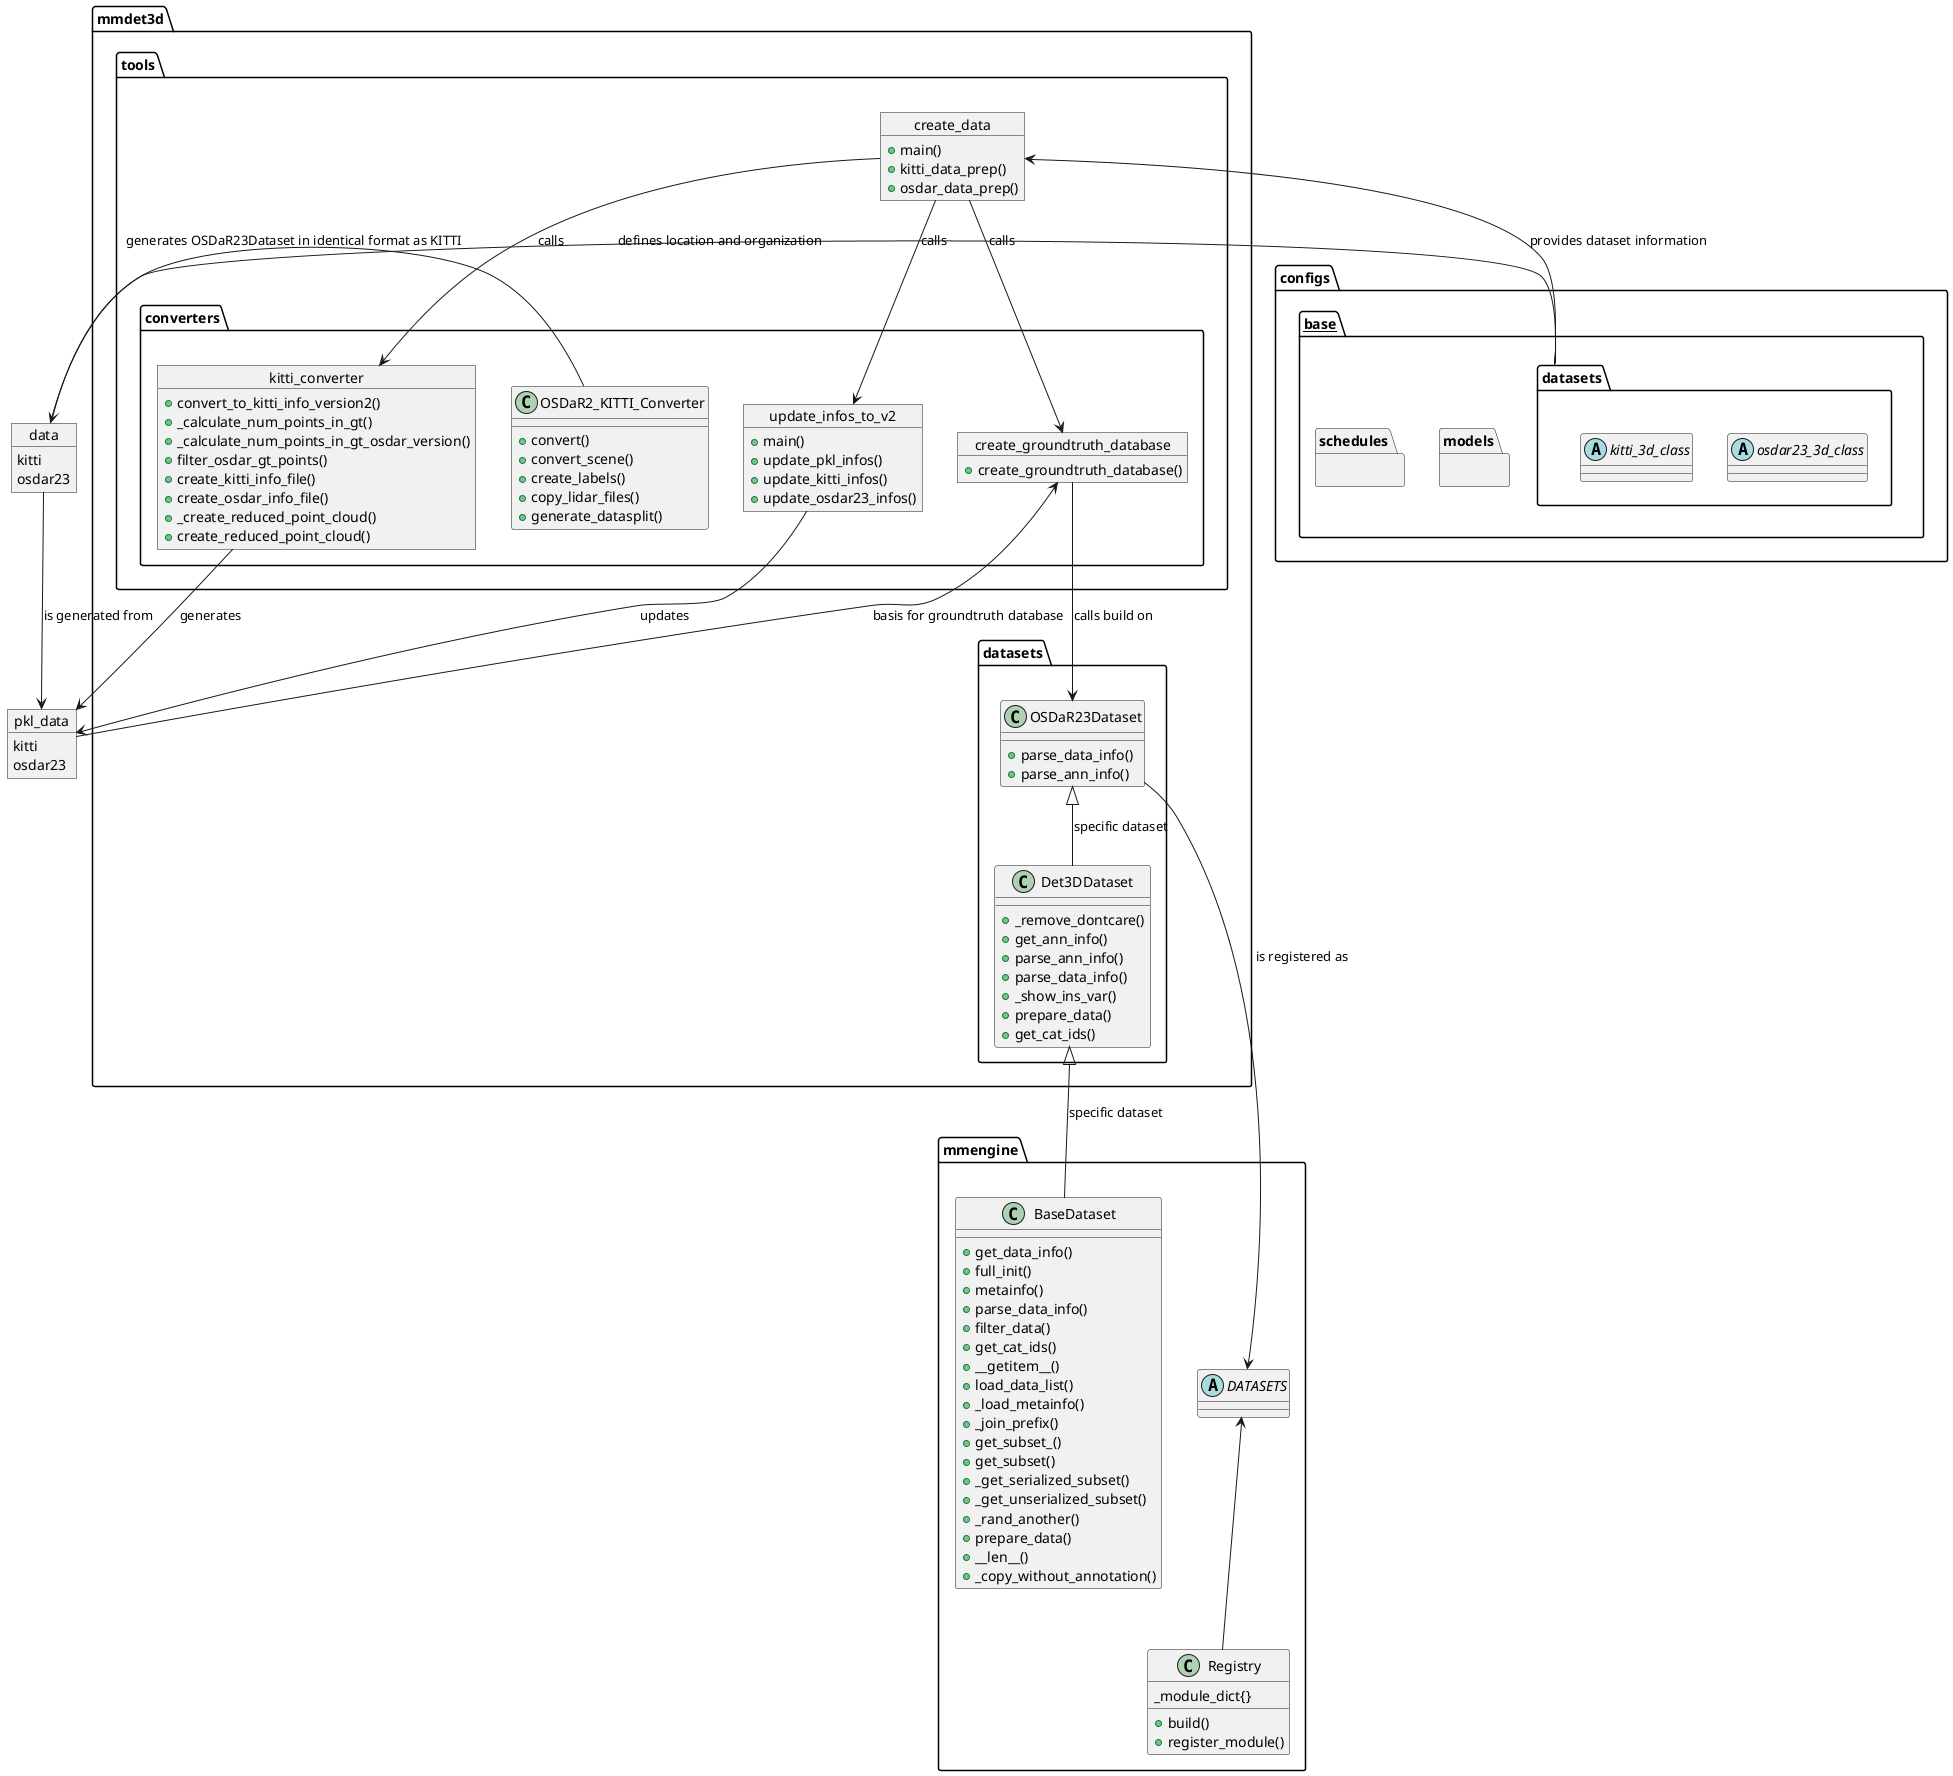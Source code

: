@startuml mmdet_osdar_overview

object data {
    kitti
    osdar23
}

object pkl_data {
    kitti
    osdar23
}

package "mmengine" {

    class "BaseDataset" {
        + get_data_info()
        + full_init()
        + metainfo()
        + parse_data_info()
        + filter_data()
        + get_cat_ids()
        + __getitem__()
        + load_data_list()
        + _load_metainfo()
        + _join_prefix()
        + get_subset_()
        + get_subset()
        + _get_serialized_subset()
        + _get_unserialized_subset()
        + _rand_another()
        + prepare_data()
        + __len__()
        + _copy_without_annotation()
    }

    abstract DATASETS {

    }

    class Registry {
        _module_dict{}
        + build()
        + register_module()
    }


}

package "mmdet3d" {
    
    package "datasets" {

        class OSDaR23Dataset {
            + parse_data_info()
            + parse_ann_info()
        }

        class Det3DDataset {
            + _remove_dontcare()
            + get_ann_info()
            + parse_ann_info()
            + parse_data_info()
            + _show_ins_var()
            + prepare_data()
            + get_cat_ids()
        }

    }

    package "tools" {
        package "converters" {
            class OSDaR2_KITTI_Converter {
                + convert()
                + convert_scene()
                + create_labels()
                + copy_lidar_files()
                + generate_datasplit()
            }

            object kitti_converter {
                + convert_to_kitti_info_version2()
                + _calculate_num_points_in_gt()
                + _calculate_num_points_in_gt_osdar_version()
                + filter_osdar_gt_points()
                + create_kitti_info_file()
                + create_osdar_info_file()
                + _create_reduced_point_cloud()
                + create_reduced_point_cloud()
            }

            object update_infos_to_v2 {
                + main()
                + update_pkl_infos()
                + update_kitti_infos()
                + update_osdar23_infos()
            }

            object create_groundtruth_database {
                + create_groundtruth_database()
            }
        }

        object create_data {
            + main()
            + kitti_data_prep()
            + osdar_data_prep()
        }
    }

}

package "configs" {
    package "__base__" {
        package "models" {}
        package "datasets" {
            abstract osdar23_3d_class {

            }
            abstract kitti_3d_class{

            }
        }
        package "schedules" {}
    }
}

OSDaR23Dataset <|-- Det3DDataset : specific dataset
DATASETS <-- OSDaR23Dataset : is registered as

Det3DDataset <|-- BaseDataset : specific dataset

create_data --> kitti_converter : calls
create_data --> update_infos_to_v2  : calls
create_data --> create_groundtruth_database : calls
create_data <-- configs.__base__.datasets : provides dataset information

DATASETS <-- Registry

create_groundtruth_database --> OSDaR23Dataset : calls build on

configs.__base__.datasets -- data : defines location and organization
data <-- mmdet3d.tools.converters.OSDaR2_KITTI_Converter : generates OSDaR23Dataset in identical format as KITTI
data --> pkl_data : is generated from

kitti_converter --> pkl_data : generates
update_infos_to_v2 --> pkl_data : updates

mmdet3d.tools.converters.create_groundtruth_database <-- pkl_data : basis for groundtruth database

@enduml